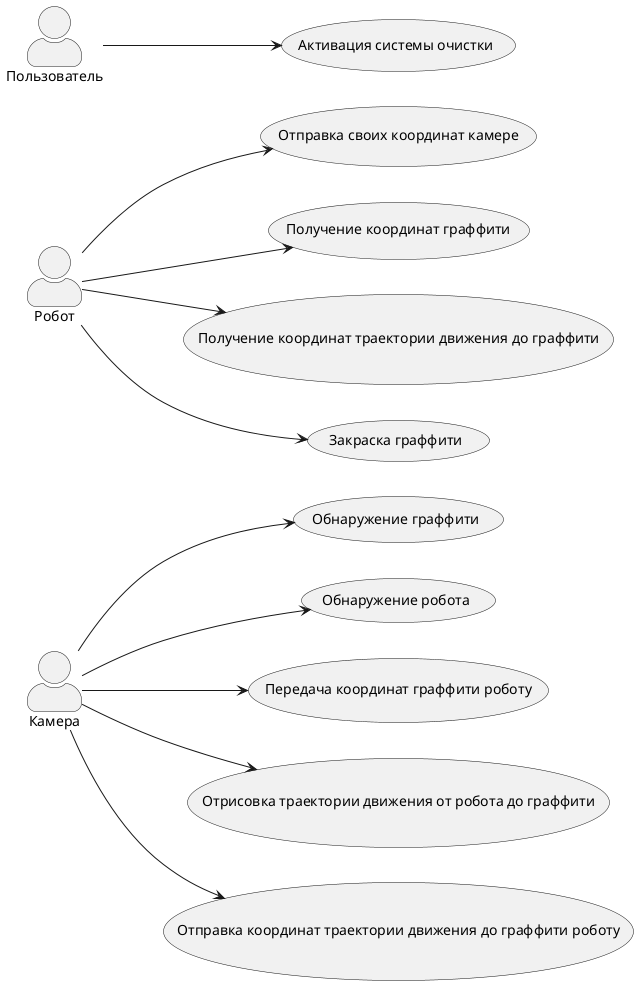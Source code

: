 @startuml
skinparam actorStyle awesome
left to right direction

:Камера: as Cam
:Робот: as Rob
:Пользователь: as User

(Обнаружение граффити) as Og
(Обнаружение робота) as Or
(Передача координат граффити роботу) as KorG
(Отрисовка траектории движения от робота до граффити) as Trac
(Отправка координат траектории движения до граффити роботу) as KorTrac

(Отправка своих координат камере) as OtKor
(Получение координат граффити) as PolKorG
(Получение координат траектории движения до граффити) as PolKorTrac
(Закраска граффити) as ZakG

(Активация системы очистки) as PerKorCam

Cam --> Og
Cam --> Or
Cam --> KorG
Cam --> Trac
Cam --> KorTrac

Rob --> OtKor
Rob --> PolKorG
Rob --> PolKorTrac
Rob --> ZakG

User --> PerKorCam
@enduml

